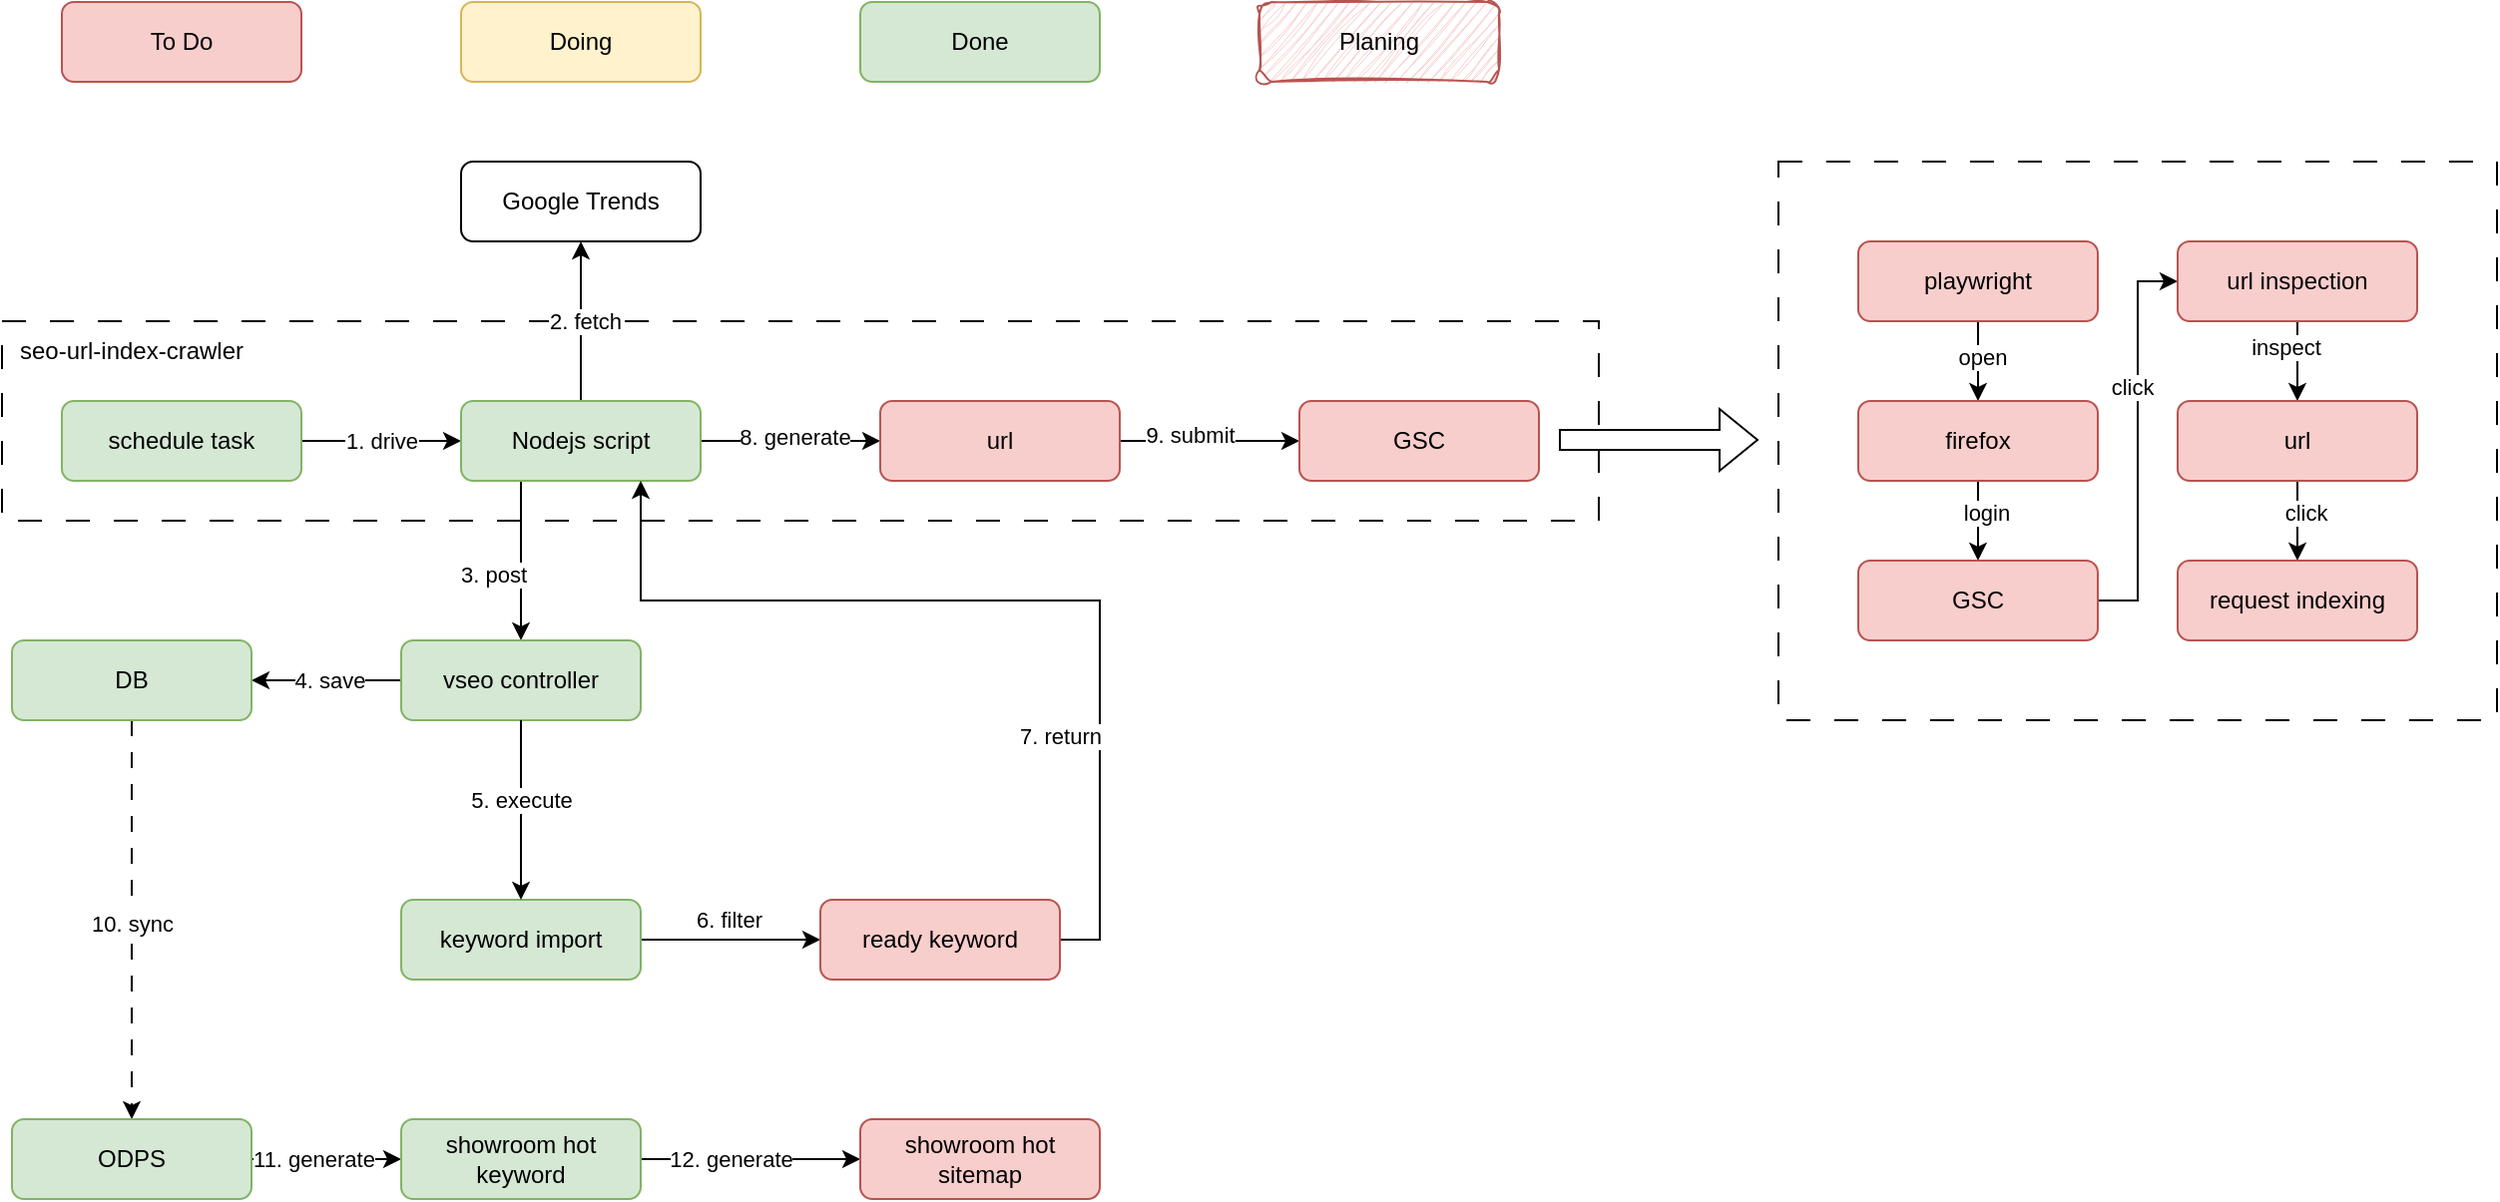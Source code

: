 <mxfile version="25.0.3">
  <diagram name="第 1 页" id="NeAjJqwawb-vGsBvaE0D">
    <mxGraphModel dx="1434" dy="654" grid="1" gridSize="10" guides="1" tooltips="1" connect="1" arrows="1" fold="1" page="1" pageScale="1" pageWidth="827" pageHeight="1169" math="0" shadow="0">
      <root>
        <mxCell id="0" />
        <mxCell id="1" parent="0" />
        <mxCell id="OePDqjrf2KnO5LCEMTXo-55" value="" style="rounded=0;whiteSpace=wrap;html=1;dashed=1;dashPattern=12 12;" parent="1" vertex="1">
          <mxGeometry x="10" y="200" width="800" height="100" as="geometry" />
        </mxCell>
        <mxCell id="OePDqjrf2KnO5LCEMTXo-36" value="" style="rounded=0;whiteSpace=wrap;html=1;gradientColor=none;fillColor=none;dashed=1;dashPattern=12 12;" parent="1" vertex="1">
          <mxGeometry x="900" y="120" width="360" height="280" as="geometry" />
        </mxCell>
        <mxCell id="8Q0krdsWyiELvTqHaa9v-1" value="Doing" style="rounded=1;whiteSpace=wrap;html=1;fillColor=#fff2cc;strokeColor=#d6b656;" parent="1" vertex="1">
          <mxGeometry x="240" y="40" width="120" height="40" as="geometry" />
        </mxCell>
        <mxCell id="8Q0krdsWyiELvTqHaa9v-2" value="To Do" style="rounded=1;whiteSpace=wrap;html=1;fillColor=#f8cecc;strokeColor=#b85450;" parent="1" vertex="1">
          <mxGeometry x="40" y="40" width="120" height="40" as="geometry" />
        </mxCell>
        <mxCell id="8Q0krdsWyiELvTqHaa9v-3" value="Done" style="rounded=1;whiteSpace=wrap;html=1;fillColor=#d5e8d4;strokeColor=#82b366;" parent="1" vertex="1">
          <mxGeometry x="440" y="40" width="120" height="40" as="geometry" />
        </mxCell>
        <mxCell id="8Q0krdsWyiELvTqHaa9v-4" value="Planing" style="rounded=1;whiteSpace=wrap;html=1;align=center;fillColor=#f8cecc;strokeColor=#b85450;sketch=1;curveFitting=1;jiggle=2;" parent="1" vertex="1">
          <mxGeometry x="640" y="40" width="120" height="40" as="geometry" />
        </mxCell>
        <mxCell id="OePDqjrf2KnO5LCEMTXo-1" style="edgeStyle=orthogonalEdgeStyle;rounded=0;orthogonalLoop=1;jettySize=auto;html=1;exitX=1;exitY=0.5;exitDx=0;exitDy=0;entryX=0;entryY=0.5;entryDx=0;entryDy=0;" parent="1" source="8Q0krdsWyiELvTqHaa9v-5" target="8Q0krdsWyiELvTqHaa9v-6" edge="1">
          <mxGeometry relative="1" as="geometry" />
        </mxCell>
        <mxCell id="OePDqjrf2KnO5LCEMTXo-4" value="1. drive" style="edgeLabel;html=1;align=center;verticalAlign=middle;resizable=0;points=[];" parent="OePDqjrf2KnO5LCEMTXo-1" vertex="1" connectable="0">
          <mxGeometry x="-0.45" y="3" relative="1" as="geometry">
            <mxPoint x="18" y="3" as="offset" />
          </mxGeometry>
        </mxCell>
        <mxCell id="8Q0krdsWyiELvTqHaa9v-5" value="schedule task" style="rounded=1;whiteSpace=wrap;html=1;fillColor=#d5e8d4;strokeColor=#82b366;" parent="1" vertex="1">
          <mxGeometry x="40" y="240" width="120" height="40" as="geometry" />
        </mxCell>
        <mxCell id="OePDqjrf2KnO5LCEMTXo-2" style="edgeStyle=orthogonalEdgeStyle;rounded=0;orthogonalLoop=1;jettySize=auto;html=1;exitX=0.5;exitY=0;exitDx=0;exitDy=0;entryX=0.5;entryY=1;entryDx=0;entryDy=0;" parent="1" source="8Q0krdsWyiELvTqHaa9v-6" target="8Q0krdsWyiELvTqHaa9v-7" edge="1">
          <mxGeometry relative="1" as="geometry" />
        </mxCell>
        <mxCell id="OePDqjrf2KnO5LCEMTXo-3" value="2. fetch" style="edgeLabel;html=1;align=center;verticalAlign=middle;resizable=0;points=[];" parent="OePDqjrf2KnO5LCEMTXo-2" vertex="1" connectable="0">
          <mxGeometry x="-0.05" y="-2" relative="1" as="geometry">
            <mxPoint y="-2" as="offset" />
          </mxGeometry>
        </mxCell>
        <mxCell id="OePDqjrf2KnO5LCEMTXo-5" style="edgeStyle=orthogonalEdgeStyle;rounded=0;orthogonalLoop=1;jettySize=auto;html=1;exitX=0.25;exitY=1;exitDx=0;exitDy=0;entryX=0.5;entryY=0;entryDx=0;entryDy=0;" parent="1" source="8Q0krdsWyiELvTqHaa9v-6" target="8Q0krdsWyiELvTqHaa9v-8" edge="1">
          <mxGeometry relative="1" as="geometry" />
        </mxCell>
        <mxCell id="OePDqjrf2KnO5LCEMTXo-6" value="3. post" style="edgeLabel;html=1;align=center;verticalAlign=middle;resizable=0;points=[];" parent="OePDqjrf2KnO5LCEMTXo-5" vertex="1" connectable="0">
          <mxGeometry x="0.014" y="-6" relative="1" as="geometry">
            <mxPoint x="-8" y="6" as="offset" />
          </mxGeometry>
        </mxCell>
        <mxCell id="DB6zZbAdsWg_BMtQXFyS-7" style="edgeStyle=orthogonalEdgeStyle;rounded=0;orthogonalLoop=1;jettySize=auto;html=1;exitX=1;exitY=0.5;exitDx=0;exitDy=0;entryX=0;entryY=0.5;entryDx=0;entryDy=0;" edge="1" parent="1" source="8Q0krdsWyiELvTqHaa9v-6" target="8Q0krdsWyiELvTqHaa9v-13">
          <mxGeometry relative="1" as="geometry" />
        </mxCell>
        <mxCell id="DB6zZbAdsWg_BMtQXFyS-8" value="8. generate" style="edgeLabel;html=1;align=center;verticalAlign=middle;resizable=0;points=[];" vertex="1" connectable="0" parent="DB6zZbAdsWg_BMtQXFyS-7">
          <mxGeometry x="0.044" y="-1" relative="1" as="geometry">
            <mxPoint y="-3" as="offset" />
          </mxGeometry>
        </mxCell>
        <mxCell id="8Q0krdsWyiELvTqHaa9v-6" value="Nodejs script" style="rounded=1;whiteSpace=wrap;html=1;fillColor=#d5e8d4;strokeColor=#82b366;" parent="1" vertex="1">
          <mxGeometry x="240" y="240" width="120" height="40" as="geometry" />
        </mxCell>
        <mxCell id="8Q0krdsWyiELvTqHaa9v-7" value="Google Trends" style="rounded=1;whiteSpace=wrap;html=1;" parent="1" vertex="1">
          <mxGeometry x="240" y="120" width="120" height="40" as="geometry" />
        </mxCell>
        <mxCell id="DB6zZbAdsWg_BMtQXFyS-3" style="edgeStyle=orthogonalEdgeStyle;rounded=0;orthogonalLoop=1;jettySize=auto;html=1;exitX=0;exitY=0.5;exitDx=0;exitDy=0;entryX=1;entryY=0.5;entryDx=0;entryDy=0;" edge="1" parent="1" source="8Q0krdsWyiELvTqHaa9v-8" target="8Q0krdsWyiELvTqHaa9v-9">
          <mxGeometry relative="1" as="geometry" />
        </mxCell>
        <mxCell id="DB6zZbAdsWg_BMtQXFyS-4" value="4. save" style="edgeLabel;html=1;align=center;verticalAlign=middle;resizable=0;points=[];" vertex="1" connectable="0" parent="DB6zZbAdsWg_BMtQXFyS-3">
          <mxGeometry x="-0.04" y="3" relative="1" as="geometry">
            <mxPoint y="-3" as="offset" />
          </mxGeometry>
        </mxCell>
        <mxCell id="8Q0krdsWyiELvTqHaa9v-8" value="vseo controller" style="rounded=1;whiteSpace=wrap;html=1;fillColor=#d5e8d4;strokeColor=#82b366;" parent="1" vertex="1">
          <mxGeometry x="210" y="360" width="120" height="40" as="geometry" />
        </mxCell>
        <mxCell id="OePDqjrf2KnO5LCEMTXo-30" style="edgeStyle=orthogonalEdgeStyle;rounded=0;orthogonalLoop=1;jettySize=auto;html=1;exitX=0.5;exitY=1;exitDx=0;exitDy=0;entryX=0.5;entryY=0;entryDx=0;entryDy=0;dashed=1;dashPattern=8 8;" parent="1" source="8Q0krdsWyiELvTqHaa9v-9" target="8Q0krdsWyiELvTqHaa9v-10" edge="1">
          <mxGeometry relative="1" as="geometry">
            <Array as="points">
              <mxPoint x="75" y="510" />
              <mxPoint x="75" y="510" />
            </Array>
          </mxGeometry>
        </mxCell>
        <mxCell id="OePDqjrf2KnO5LCEMTXo-31" value="10. sync" style="edgeLabel;html=1;align=center;verticalAlign=middle;resizable=0;points=[];" parent="OePDqjrf2KnO5LCEMTXo-30" vertex="1" connectable="0">
          <mxGeometry x="0.733" y="1" relative="1" as="geometry">
            <mxPoint x="-1" y="-72" as="offset" />
          </mxGeometry>
        </mxCell>
        <mxCell id="8Q0krdsWyiELvTqHaa9v-9" value="DB" style="rounded=1;whiteSpace=wrap;html=1;fillColor=#d5e8d4;strokeColor=#82b366;" parent="1" vertex="1">
          <mxGeometry x="15" y="360" width="120" height="40" as="geometry" />
        </mxCell>
        <mxCell id="OePDqjrf2KnO5LCEMTXo-26" style="edgeStyle=orthogonalEdgeStyle;rounded=0;orthogonalLoop=1;jettySize=auto;html=1;exitX=1;exitY=0.5;exitDx=0;exitDy=0;entryX=0;entryY=0.5;entryDx=0;entryDy=0;" parent="1" source="8Q0krdsWyiELvTqHaa9v-10" target="8Q0krdsWyiELvTqHaa9v-11" edge="1">
          <mxGeometry relative="1" as="geometry" />
        </mxCell>
        <mxCell id="OePDqjrf2KnO5LCEMTXo-27" value="11. generate" style="edgeLabel;html=1;align=center;verticalAlign=middle;resizable=0;points=[];" parent="OePDqjrf2KnO5LCEMTXo-26" vertex="1" connectable="0">
          <mxGeometry x="-0.025" y="-2" relative="1" as="geometry">
            <mxPoint x="-6" y="-2" as="offset" />
          </mxGeometry>
        </mxCell>
        <mxCell id="8Q0krdsWyiELvTqHaa9v-10" value="ODPS" style="rounded=1;whiteSpace=wrap;html=1;fillColor=#d5e8d4;strokeColor=#82b366;" parent="1" vertex="1">
          <mxGeometry x="15" y="600" width="120" height="40" as="geometry" />
        </mxCell>
        <mxCell id="OePDqjrf2KnO5LCEMTXo-28" style="edgeStyle=orthogonalEdgeStyle;rounded=0;orthogonalLoop=1;jettySize=auto;html=1;exitX=1;exitY=0.5;exitDx=0;exitDy=0;entryX=0;entryY=0.5;entryDx=0;entryDy=0;" parent="1" source="8Q0krdsWyiELvTqHaa9v-11" target="8Q0krdsWyiELvTqHaa9v-12" edge="1">
          <mxGeometry relative="1" as="geometry" />
        </mxCell>
        <mxCell id="OePDqjrf2KnO5LCEMTXo-29" value="12. generate" style="edgeLabel;html=1;align=center;verticalAlign=middle;resizable=0;points=[];" parent="OePDqjrf2KnO5LCEMTXo-28" vertex="1" connectable="0">
          <mxGeometry y="-1" relative="1" as="geometry">
            <mxPoint x="-10" y="-1" as="offset" />
          </mxGeometry>
        </mxCell>
        <mxCell id="8Q0krdsWyiELvTqHaa9v-11" value="showroom hot keyword" style="rounded=1;whiteSpace=wrap;html=1;fillColor=#d5e8d4;strokeColor=#82b366;" parent="1" vertex="1">
          <mxGeometry x="210" y="600" width="120" height="40" as="geometry" />
        </mxCell>
        <mxCell id="8Q0krdsWyiELvTqHaa9v-12" value="showroom hot sitemap" style="rounded=1;whiteSpace=wrap;html=1;fillColor=#f8cecc;strokeColor=#b85450;" parent="1" vertex="1">
          <mxGeometry x="440" y="600" width="120" height="40" as="geometry" />
        </mxCell>
        <mxCell id="OePDqjrf2KnO5LCEMTXo-24" style="edgeStyle=orthogonalEdgeStyle;rounded=0;orthogonalLoop=1;jettySize=auto;html=1;exitX=1;exitY=0.5;exitDx=0;exitDy=0;entryX=0;entryY=0.5;entryDx=0;entryDy=0;" parent="1" source="8Q0krdsWyiELvTqHaa9v-13" target="8Q0krdsWyiELvTqHaa9v-15" edge="1">
          <mxGeometry relative="1" as="geometry" />
        </mxCell>
        <mxCell id="OePDqjrf2KnO5LCEMTXo-25" value="9. submit" style="edgeLabel;html=1;align=center;verticalAlign=middle;resizable=0;points=[];" parent="OePDqjrf2KnO5LCEMTXo-24" vertex="1" connectable="0">
          <mxGeometry x="0.025" y="4" relative="1" as="geometry">
            <mxPoint x="-11" y="1" as="offset" />
          </mxGeometry>
        </mxCell>
        <mxCell id="8Q0krdsWyiELvTqHaa9v-13" value="url" style="rounded=1;whiteSpace=wrap;html=1;fillColor=#f8cecc;strokeColor=#b85450;" parent="1" vertex="1">
          <mxGeometry x="450" y="240" width="120" height="40" as="geometry" />
        </mxCell>
        <mxCell id="8Q0krdsWyiELvTqHaa9v-15" value="GSC" style="rounded=1;whiteSpace=wrap;html=1;fillColor=#f8cecc;strokeColor=#b85450;" parent="1" vertex="1">
          <mxGeometry x="660" y="240" width="120" height="40" as="geometry" />
        </mxCell>
        <mxCell id="OePDqjrf2KnO5LCEMTXo-19" style="edgeStyle=orthogonalEdgeStyle;rounded=0;orthogonalLoop=1;jettySize=auto;html=1;exitX=1;exitY=0.5;exitDx=0;exitDy=0;" parent="1" source="8Q0krdsWyiELvTqHaa9v-16" target="OePDqjrf2KnO5LCEMTXo-18" edge="1">
          <mxGeometry relative="1" as="geometry" />
        </mxCell>
        <mxCell id="OePDqjrf2KnO5LCEMTXo-20" value="6. filter" style="edgeLabel;html=1;align=center;verticalAlign=middle;resizable=0;points=[];" parent="OePDqjrf2KnO5LCEMTXo-19" vertex="1" connectable="0">
          <mxGeometry x="-0.325" y="4" relative="1" as="geometry">
            <mxPoint x="13" y="-6" as="offset" />
          </mxGeometry>
        </mxCell>
        <mxCell id="8Q0krdsWyiELvTqHaa9v-16" value="keyword import" style="rounded=1;whiteSpace=wrap;html=1;fillColor=#d5e8d4;strokeColor=#82b366;" parent="1" vertex="1">
          <mxGeometry x="210" y="490" width="120" height="40" as="geometry" />
        </mxCell>
        <mxCell id="OePDqjrf2KnO5LCEMTXo-58" style="edgeStyle=orthogonalEdgeStyle;rounded=0;orthogonalLoop=1;jettySize=auto;html=1;exitX=0.5;exitY=1;exitDx=0;exitDy=0;" parent="1" source="8Q0krdsWyiELvTqHaa9v-8" target="8Q0krdsWyiELvTqHaa9v-16" edge="1">
          <mxGeometry relative="1" as="geometry" />
        </mxCell>
        <mxCell id="OePDqjrf2KnO5LCEMTXo-59" value="5. execute" style="edgeLabel;html=1;align=center;verticalAlign=middle;resizable=0;points=[];" parent="OePDqjrf2KnO5LCEMTXo-58" vertex="1" connectable="0">
          <mxGeometry x="-0.123" y="-1" relative="1" as="geometry">
            <mxPoint x="1" as="offset" />
          </mxGeometry>
        </mxCell>
        <mxCell id="DB6zZbAdsWg_BMtQXFyS-1" style="edgeStyle=orthogonalEdgeStyle;rounded=0;orthogonalLoop=1;jettySize=auto;html=1;exitX=1;exitY=0.5;exitDx=0;exitDy=0;entryX=0.75;entryY=1;entryDx=0;entryDy=0;" edge="1" parent="1" source="OePDqjrf2KnO5LCEMTXo-18" target="8Q0krdsWyiELvTqHaa9v-6">
          <mxGeometry relative="1" as="geometry">
            <mxPoint x="300" y="280" as="targetPoint" />
            <Array as="points">
              <mxPoint x="560" y="510" />
              <mxPoint x="560" y="340" />
              <mxPoint x="330" y="340" />
            </Array>
          </mxGeometry>
        </mxCell>
        <mxCell id="DB6zZbAdsWg_BMtQXFyS-2" value="7. return" style="edgeLabel;html=1;align=center;verticalAlign=middle;resizable=0;points=[];" vertex="1" connectable="0" parent="DB6zZbAdsWg_BMtQXFyS-1">
          <mxGeometry x="0.145" y="2" relative="1" as="geometry">
            <mxPoint x="65" y="66" as="offset" />
          </mxGeometry>
        </mxCell>
        <mxCell id="OePDqjrf2KnO5LCEMTXo-18" value="ready keyword" style="rounded=1;whiteSpace=wrap;html=1;fillColor=#f8cecc;strokeColor=#b85450;" parent="1" vertex="1">
          <mxGeometry x="420" y="490" width="120" height="40" as="geometry" />
        </mxCell>
        <mxCell id="OePDqjrf2KnO5LCEMTXo-40" style="edgeStyle=orthogonalEdgeStyle;rounded=0;orthogonalLoop=1;jettySize=auto;html=1;exitX=0.5;exitY=1;exitDx=0;exitDy=0;entryX=0.5;entryY=0;entryDx=0;entryDy=0;" parent="1" source="OePDqjrf2KnO5LCEMTXo-37" target="OePDqjrf2KnO5LCEMTXo-38" edge="1">
          <mxGeometry relative="1" as="geometry" />
        </mxCell>
        <mxCell id="OePDqjrf2KnO5LCEMTXo-43" value="open" style="edgeLabel;html=1;align=center;verticalAlign=middle;resizable=0;points=[];" parent="OePDqjrf2KnO5LCEMTXo-40" vertex="1" connectable="0">
          <mxGeometry x="-0.1" y="2" relative="1" as="geometry">
            <mxPoint as="offset" />
          </mxGeometry>
        </mxCell>
        <mxCell id="OePDqjrf2KnO5LCEMTXo-37" value="playwright" style="rounded=1;whiteSpace=wrap;html=1;fillColor=#f8cecc;strokeColor=#b85450;" parent="1" vertex="1">
          <mxGeometry x="940" y="160" width="120" height="40" as="geometry" />
        </mxCell>
        <mxCell id="OePDqjrf2KnO5LCEMTXo-41" style="edgeStyle=orthogonalEdgeStyle;rounded=0;orthogonalLoop=1;jettySize=auto;html=1;exitX=0.5;exitY=1;exitDx=0;exitDy=0;entryX=0.5;entryY=0;entryDx=0;entryDy=0;" parent="1" source="OePDqjrf2KnO5LCEMTXo-38" target="OePDqjrf2KnO5LCEMTXo-39" edge="1">
          <mxGeometry relative="1" as="geometry" />
        </mxCell>
        <mxCell id="OePDqjrf2KnO5LCEMTXo-44" value="login" style="edgeLabel;html=1;align=center;verticalAlign=middle;resizable=0;points=[];" parent="OePDqjrf2KnO5LCEMTXo-41" vertex="1" connectable="0">
          <mxGeometry x="-0.2" y="4" relative="1" as="geometry">
            <mxPoint as="offset" />
          </mxGeometry>
        </mxCell>
        <mxCell id="OePDqjrf2KnO5LCEMTXo-38" value="firefox" style="rounded=1;whiteSpace=wrap;html=1;fillColor=#f8cecc;strokeColor=#b85450;" parent="1" vertex="1">
          <mxGeometry x="940" y="240" width="120" height="40" as="geometry" />
        </mxCell>
        <mxCell id="OePDqjrf2KnO5LCEMTXo-45" style="edgeStyle=orthogonalEdgeStyle;rounded=0;orthogonalLoop=1;jettySize=auto;html=1;exitX=1;exitY=0.5;exitDx=0;exitDy=0;entryX=0;entryY=0.5;entryDx=0;entryDy=0;" parent="1" source="OePDqjrf2KnO5LCEMTXo-39" target="OePDqjrf2KnO5LCEMTXo-42" edge="1">
          <mxGeometry relative="1" as="geometry" />
        </mxCell>
        <mxCell id="OePDqjrf2KnO5LCEMTXo-46" value="click" style="edgeLabel;html=1;align=center;verticalAlign=middle;resizable=0;points=[];" parent="OePDqjrf2KnO5LCEMTXo-45" vertex="1" connectable="0">
          <mxGeometry x="0.27" y="4" relative="1" as="geometry">
            <mxPoint x="1" as="offset" />
          </mxGeometry>
        </mxCell>
        <mxCell id="OePDqjrf2KnO5LCEMTXo-39" value="GSC" style="rounded=1;whiteSpace=wrap;html=1;fillColor=#f8cecc;strokeColor=#b85450;" parent="1" vertex="1">
          <mxGeometry x="940" y="320" width="120" height="40" as="geometry" />
        </mxCell>
        <mxCell id="OePDqjrf2KnO5LCEMTXo-48" style="edgeStyle=orthogonalEdgeStyle;rounded=0;orthogonalLoop=1;jettySize=auto;html=1;exitX=0.5;exitY=1;exitDx=0;exitDy=0;entryX=0.5;entryY=0;entryDx=0;entryDy=0;" parent="1" source="OePDqjrf2KnO5LCEMTXo-42" target="OePDqjrf2KnO5LCEMTXo-47" edge="1">
          <mxGeometry relative="1" as="geometry" />
        </mxCell>
        <mxCell id="OePDqjrf2KnO5LCEMTXo-49" value="inspect" style="edgeLabel;html=1;align=center;verticalAlign=middle;resizable=0;points=[];" parent="OePDqjrf2KnO5LCEMTXo-48" vertex="1" connectable="0">
          <mxGeometry x="-0.35" y="-6" relative="1" as="geometry">
            <mxPoint as="offset" />
          </mxGeometry>
        </mxCell>
        <mxCell id="OePDqjrf2KnO5LCEMTXo-42" value="url inspection" style="rounded=1;whiteSpace=wrap;html=1;fillColor=#f8cecc;strokeColor=#b85450;" parent="1" vertex="1">
          <mxGeometry x="1100" y="160" width="120" height="40" as="geometry" />
        </mxCell>
        <mxCell id="OePDqjrf2KnO5LCEMTXo-51" style="edgeStyle=orthogonalEdgeStyle;rounded=0;orthogonalLoop=1;jettySize=auto;html=1;exitX=0.5;exitY=1;exitDx=0;exitDy=0;entryX=0.5;entryY=0;entryDx=0;entryDy=0;" parent="1" source="OePDqjrf2KnO5LCEMTXo-47" target="OePDqjrf2KnO5LCEMTXo-50" edge="1">
          <mxGeometry relative="1" as="geometry" />
        </mxCell>
        <mxCell id="OePDqjrf2KnO5LCEMTXo-52" value="click" style="edgeLabel;html=1;align=center;verticalAlign=middle;resizable=0;points=[];" parent="OePDqjrf2KnO5LCEMTXo-51" vertex="1" connectable="0">
          <mxGeometry x="-0.2" y="4" relative="1" as="geometry">
            <mxPoint as="offset" />
          </mxGeometry>
        </mxCell>
        <mxCell id="OePDqjrf2KnO5LCEMTXo-47" value="url" style="rounded=1;whiteSpace=wrap;html=1;fillColor=#f8cecc;strokeColor=#b85450;" parent="1" vertex="1">
          <mxGeometry x="1100" y="240" width="120" height="40" as="geometry" />
        </mxCell>
        <mxCell id="OePDqjrf2KnO5LCEMTXo-50" value="request indexing" style="rounded=1;whiteSpace=wrap;html=1;fillColor=#f8cecc;strokeColor=#b85450;" parent="1" vertex="1">
          <mxGeometry x="1100" y="320" width="120" height="40" as="geometry" />
        </mxCell>
        <mxCell id="OePDqjrf2KnO5LCEMTXo-56" value="seo-url-index-crawler" style="text;html=1;align=center;verticalAlign=middle;whiteSpace=wrap;rounded=0;" parent="1" vertex="1">
          <mxGeometry x="10" y="200" width="130" height="30" as="geometry" />
        </mxCell>
        <mxCell id="DB6zZbAdsWg_BMtQXFyS-10" value="" style="shape=flexArrow;endArrow=classic;html=1;rounded=0;" edge="1" parent="1">
          <mxGeometry width="50" height="50" relative="1" as="geometry">
            <mxPoint x="790" y="259.5" as="sourcePoint" />
            <mxPoint x="890" y="259.5" as="targetPoint" />
            <Array as="points">
              <mxPoint x="890" y="259.5" />
            </Array>
          </mxGeometry>
        </mxCell>
      </root>
    </mxGraphModel>
  </diagram>
</mxfile>

